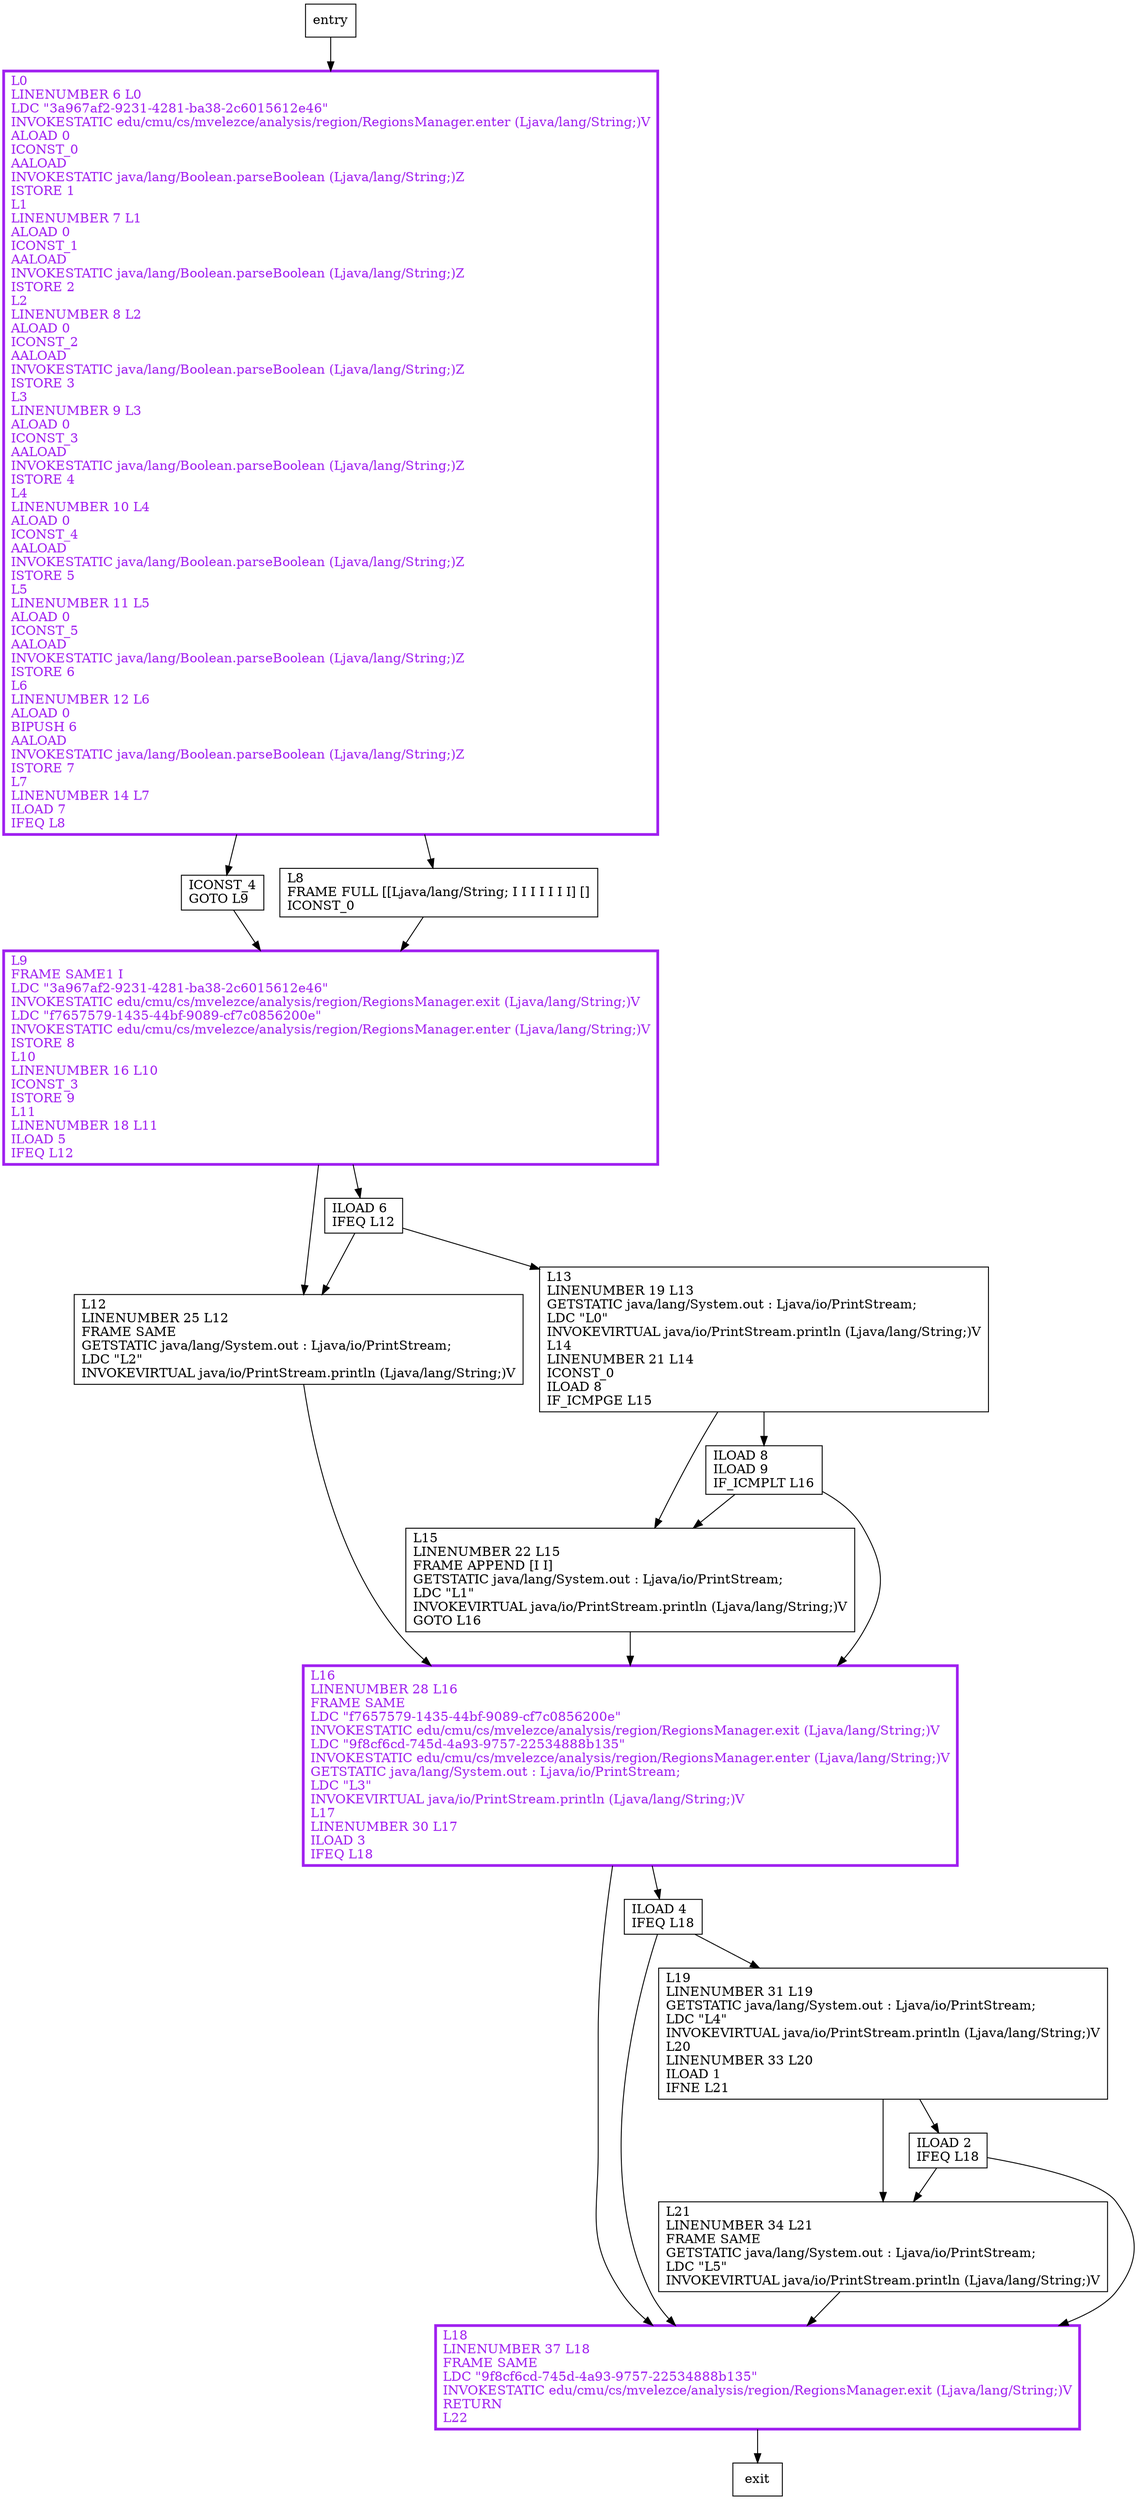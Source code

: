 digraph main {
node [shape=record];
899557330 [label="L21\lLINENUMBER 34 L21\lFRAME SAME\lGETSTATIC java/lang/System.out : Ljava/io/PrintStream;\lLDC \"L5\"\lINVOKEVIRTUAL java/io/PrintStream.println (Ljava/lang/String;)V\l"];
490341374 [label="ILOAD 6\lIFEQ L12\l"];
256417920 [label="L12\lLINENUMBER 25 L12\lFRAME SAME\lGETSTATIC java/lang/System.out : Ljava/io/PrintStream;\lLDC \"L2\"\lINVOKEVIRTUAL java/io/PrintStream.println (Ljava/lang/String;)V\l"];
1208600433 [label="L18\lLINENUMBER 37 L18\lFRAME SAME\lLDC \"9f8cf6cd-745d-4a93-9757-22534888b135\"\lINVOKESTATIC edu/cmu/cs/mvelezce/analysis/region/RegionsManager.exit (Ljava/lang/String;)V\lRETURN\lL22\l"];
1602016526 [label="L13\lLINENUMBER 19 L13\lGETSTATIC java/lang/System.out : Ljava/io/PrintStream;\lLDC \"L0\"\lINVOKEVIRTUAL java/io/PrintStream.println (Ljava/lang/String;)V\lL14\lLINENUMBER 21 L14\lICONST_0\lILOAD 8\lIF_ICMPGE L15\l"];
1819326403 [label="L0\lLINENUMBER 6 L0\lLDC \"3a967af2-9231-4281-ba38-2c6015612e46\"\lINVOKESTATIC edu/cmu/cs/mvelezce/analysis/region/RegionsManager.enter (Ljava/lang/String;)V\lALOAD 0\lICONST_0\lAALOAD\lINVOKESTATIC java/lang/Boolean.parseBoolean (Ljava/lang/String;)Z\lISTORE 1\lL1\lLINENUMBER 7 L1\lALOAD 0\lICONST_1\lAALOAD\lINVOKESTATIC java/lang/Boolean.parseBoolean (Ljava/lang/String;)Z\lISTORE 2\lL2\lLINENUMBER 8 L2\lALOAD 0\lICONST_2\lAALOAD\lINVOKESTATIC java/lang/Boolean.parseBoolean (Ljava/lang/String;)Z\lISTORE 3\lL3\lLINENUMBER 9 L3\lALOAD 0\lICONST_3\lAALOAD\lINVOKESTATIC java/lang/Boolean.parseBoolean (Ljava/lang/String;)Z\lISTORE 4\lL4\lLINENUMBER 10 L4\lALOAD 0\lICONST_4\lAALOAD\lINVOKESTATIC java/lang/Boolean.parseBoolean (Ljava/lang/String;)Z\lISTORE 5\lL5\lLINENUMBER 11 L5\lALOAD 0\lICONST_5\lAALOAD\lINVOKESTATIC java/lang/Boolean.parseBoolean (Ljava/lang/String;)Z\lISTORE 6\lL6\lLINENUMBER 12 L6\lALOAD 0\lBIPUSH 6\lAALOAD\lINVOKESTATIC java/lang/Boolean.parseBoolean (Ljava/lang/String;)Z\lISTORE 7\lL7\lLINENUMBER 14 L7\lILOAD 7\lIFEQ L8\l"];
662422437 [label="ILOAD 2\lIFEQ L18\l"];
1963863347 [label="L19\lLINENUMBER 31 L19\lGETSTATIC java/lang/System.out : Ljava/io/PrintStream;\lLDC \"L4\"\lINVOKEVIRTUAL java/io/PrintStream.println (Ljava/lang/String;)V\lL20\lLINENUMBER 33 L20\lILOAD 1\lIFNE L21\l"];
2115865921 [label="ILOAD 4\lIFEQ L18\l"];
225839514 [label="L15\lLINENUMBER 22 L15\lFRAME APPEND [I I]\lGETSTATIC java/lang/System.out : Ljava/io/PrintStream;\lLDC \"L1\"\lINVOKEVIRTUAL java/io/PrintStream.println (Ljava/lang/String;)V\lGOTO L16\l"];
379623433 [label="ICONST_4\lGOTO L9\l"];
1075758996 [label="ILOAD 8\lILOAD 9\lIF_ICMPLT L16\l"];
1206973460 [label="L16\lLINENUMBER 28 L16\lFRAME SAME\lLDC \"f7657579-1435-44bf-9089-cf7c0856200e\"\lINVOKESTATIC edu/cmu/cs/mvelezce/analysis/region/RegionsManager.exit (Ljava/lang/String;)V\lLDC \"9f8cf6cd-745d-4a93-9757-22534888b135\"\lINVOKESTATIC edu/cmu/cs/mvelezce/analysis/region/RegionsManager.enter (Ljava/lang/String;)V\lGETSTATIC java/lang/System.out : Ljava/io/PrintStream;\lLDC \"L3\"\lINVOKEVIRTUAL java/io/PrintStream.println (Ljava/lang/String;)V\lL17\lLINENUMBER 30 L17\lILOAD 3\lIFEQ L18\l"];
1956477953 [label="L9\lFRAME SAME1 I\lLDC \"3a967af2-9231-4281-ba38-2c6015612e46\"\lINVOKESTATIC edu/cmu/cs/mvelezce/analysis/region/RegionsManager.exit (Ljava/lang/String;)V\lLDC \"f7657579-1435-44bf-9089-cf7c0856200e\"\lINVOKESTATIC edu/cmu/cs/mvelezce/analysis/region/RegionsManager.enter (Ljava/lang/String;)V\lISTORE 8\lL10\lLINENUMBER 16 L10\lICONST_3\lISTORE 9\lL11\lLINENUMBER 18 L11\lILOAD 5\lIFEQ L12\l"];
1772566631 [label="L8\lFRAME FULL [[Ljava/lang/String; I I I I I I I] []\lICONST_0\l"];
entry;
exit;
899557330 -> 1208600433;
490341374 -> 256417920;
490341374 -> 1602016526;
256417920 -> 1206973460;
1208600433 -> exit;
1602016526 -> 225839514;
1602016526 -> 1075758996;
1819326403 -> 379623433;
1819326403 -> 1772566631;
662422437 -> 899557330;
662422437 -> 1208600433;
1963863347 -> 899557330;
1963863347 -> 662422437;
entry -> 1819326403;
2115865921 -> 1208600433;
2115865921 -> 1963863347;
225839514 -> 1206973460;
379623433 -> 1956477953;
1075758996 -> 225839514;
1075758996 -> 1206973460;
1206973460 -> 2115865921;
1206973460 -> 1208600433;
1956477953 -> 490341374;
1956477953 -> 256417920;
1772566631 -> 1956477953;
1208600433[fontcolor="purple", penwidth=3, color="purple"];
1206973460[fontcolor="purple", penwidth=3, color="purple"];
1819326403[fontcolor="purple", penwidth=3, color="purple"];
1956477953[fontcolor="purple", penwidth=3, color="purple"];
}

